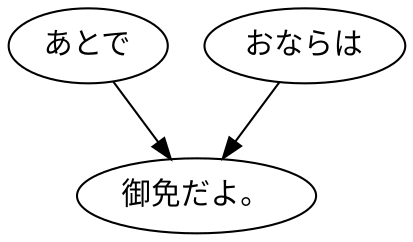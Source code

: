 digraph graph6828 {
	node0 [label="あとで"];
	node1 [label="おならは"];
	node2 [label="御免だよ。"];
	node0 -> node2;
	node1 -> node2;
}
